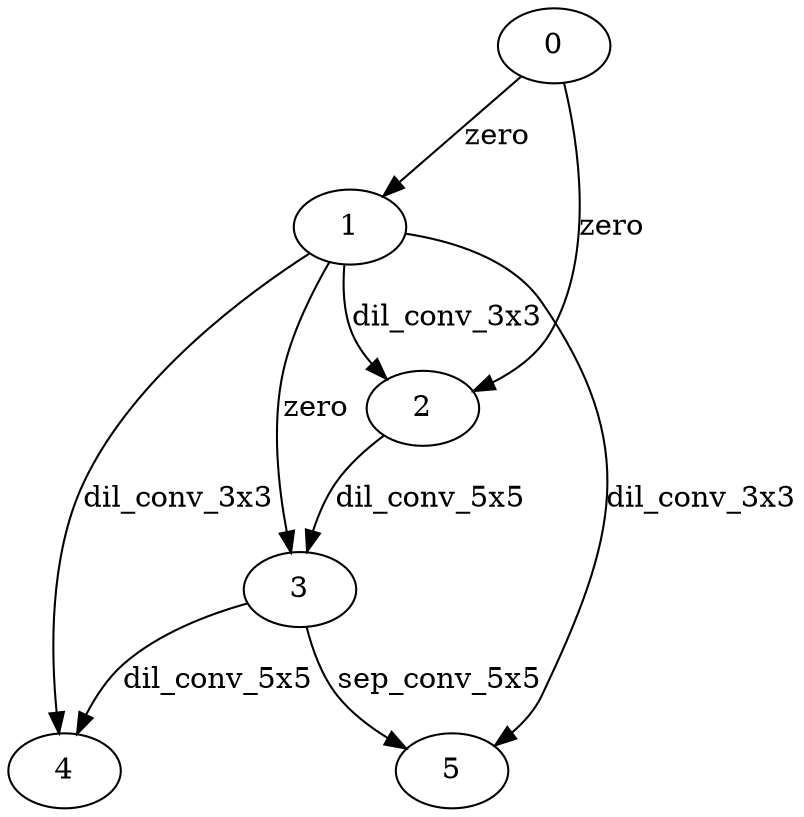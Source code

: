 digraph reduction_cell_26 {
	0 -> 1 [label=zero]
	0 -> 2 [label=zero]
	1 -> 2 [label=dil_conv_3x3]
	1 -> 3 [label=zero]
	2 -> 3 [label=dil_conv_5x5]
	1 -> 4 [label=dil_conv_3x3]
	3 -> 4 [label=dil_conv_5x5]
	3 -> 5 [label=sep_conv_5x5]
	1 -> 5 [label=dil_conv_3x3]
}
